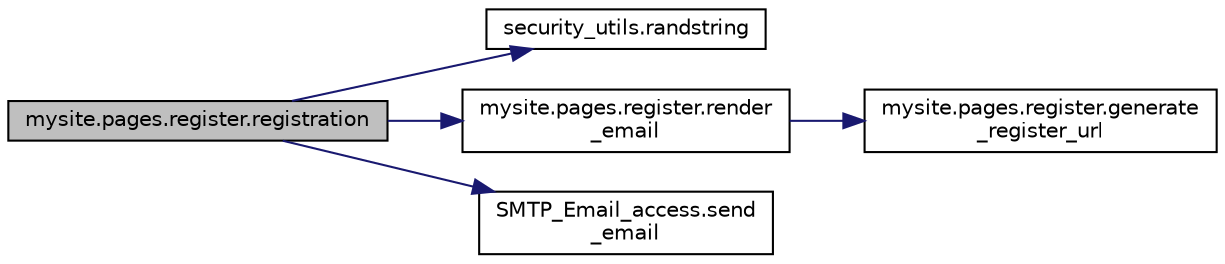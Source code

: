 digraph "mysite.pages.register.registration"
{
 // LATEX_PDF_SIZE
  edge [fontname="Helvetica",fontsize="10",labelfontname="Helvetica",labelfontsize="10"];
  node [fontname="Helvetica",fontsize="10",shape=record];
  rankdir="LR";
  Node1 [label="mysite.pages.register.registration",height=0.2,width=0.4,color="black", fillcolor="grey75", style="filled", fontcolor="black",tooltip=" "];
  Node1 -> Node2 [color="midnightblue",fontsize="10",style="solid",fontname="Helvetica"];
  Node2 [label="security_utils.randstring",height=0.2,width=0.4,color="black", fillcolor="white", style="filled",URL="$namespacesecurity__utils.html#a4aed6d19dc06e65482b982cab641edad",tooltip=" "];
  Node1 -> Node3 [color="midnightblue",fontsize="10",style="solid",fontname="Helvetica"];
  Node3 [label="mysite.pages.register.render\l_email",height=0.2,width=0.4,color="black", fillcolor="white", style="filled",URL="$namespacemysite_1_1pages_1_1register.html#a997c73c2baa2f9b8eaa100915f465d1b",tooltip=" "];
  Node3 -> Node4 [color="midnightblue",fontsize="10",style="solid",fontname="Helvetica"];
  Node4 [label="mysite.pages.register.generate\l_register_url",height=0.2,width=0.4,color="black", fillcolor="white", style="filled",URL="$namespacemysite_1_1pages_1_1register.html#aa934ca984dab437f50215eec7a4e9e8c",tooltip=" "];
  Node1 -> Node5 [color="midnightblue",fontsize="10",style="solid",fontname="Helvetica"];
  Node5 [label="SMTP_Email_access.send\l_email",height=0.2,width=0.4,color="black", fillcolor="white", style="filled",URL="$namespace_s_m_t_p___email__access.html#a79887d024a6dc15b421b69f25605b56a",tooltip=" "];
}
